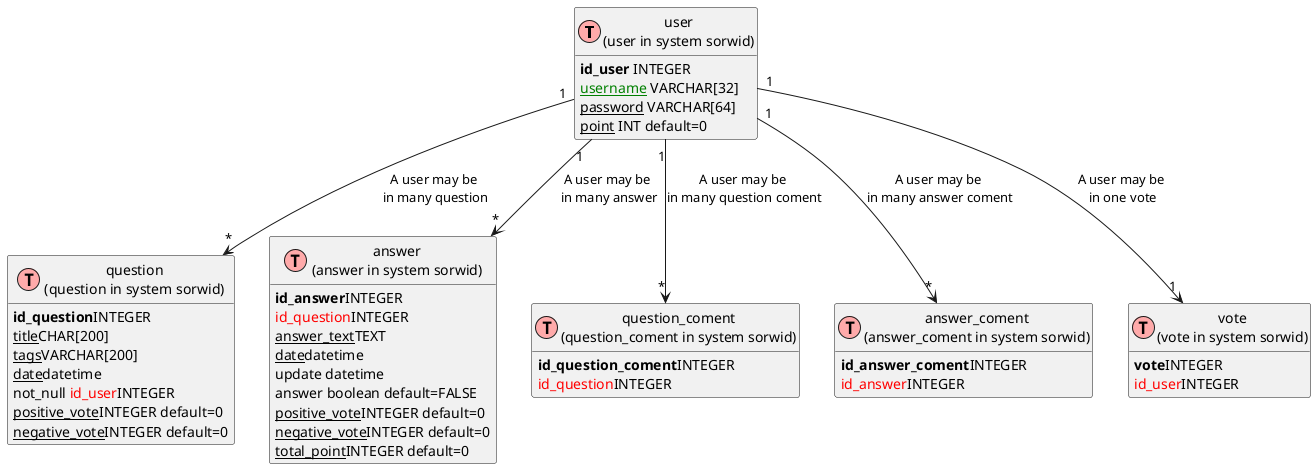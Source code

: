 @startuml
' uncomment the line below if you're using computer with a retina display
' skinparam dpi 300
!define Table(name,desc) class name as "desc" << (T,#FFAAAA) >>
' we use bold for primary key
' green color for unique
' and underscore for not_null
!define primary_key(x) <b>x</b>
!define unique(x) <color:green>x</color>
!define foreign_key(x) <color:red>x</color>
!define not_null(x) <u>x</u>
' other tags available:
' <i></i>
' <back:COLOR></color>, where color is a color name or html color code
' (#FFAACC)
' see: http://plantuml.com/classes.html#More
hide methods
hide stereotypes

' entities

Table(user, "user\n(user in system sorwid)") {
primary_key(id_user) INTEGER
not_null(unique(username)) VARCHAR[32]
not_null(password) VARCHAR[64]
not_null(point) INT default=0
}


Table(question, "question\n(question in system sorwid)") {
primary_key(id_question)INTEGER
not_null(title)CHAR[200]
not_null(tags)VARCHAR[200]
not_null(date)datetime
not_null foreign_key(id_user)INTEGER
not_null (closed)boolean default=FALSE
not_null(positive_vote)INTEGER default=0
not_null(negative_vote)INTEGER default=0
not_null (total_point)INTEGER default=0
}


Table(answer, "answer\n(answer in system sorwid)") {
primary_key(id_answer)INTEGER
foreign_key(id_question)INTEGER
not_null(answer_text)TEXT
not_null(date)datetime
update datetime 
answer boolean default=FALSE
not_null(positive_vote)INTEGER default=0
not_null(negative_vote)INTEGER default=0
not_null(total_point)INTEGER default=0
}


Table(question_coment, "question_coment\n(question_coment in system sorwid)") {
primary_key(id_question_coment)INTEGER
(coment_text)CHAR
foreign_key(id_question)INTEGER
}


Table(answer_coment, "answer_coment\n(answer_coment in system sorwid)") {
primary_key(id_answer_coment)INTEGER
(answer_text) CHAR
foreign_key(id_answer)INTEGER
}


Table(vote, "vote\n(vote in system sorwid)") {
primary_key(vote)INTEGER
foreign_key(id_user)INTEGER

}

' relationships
' one-to-many relationship

user "1" --> "*" question: "A user may be \nin many question"

user "1" --> "*" answer: "A user may be \nin many answer"


user "1" --> "*" question_coment: "A user may be \nin many question coment"

user "1" --> "*" answer_coment: "A user may be \nin many answer coment"

'one-to-one relationship

user "1" --> "1" vote: "A user may be \nin one vote"

@enduml
